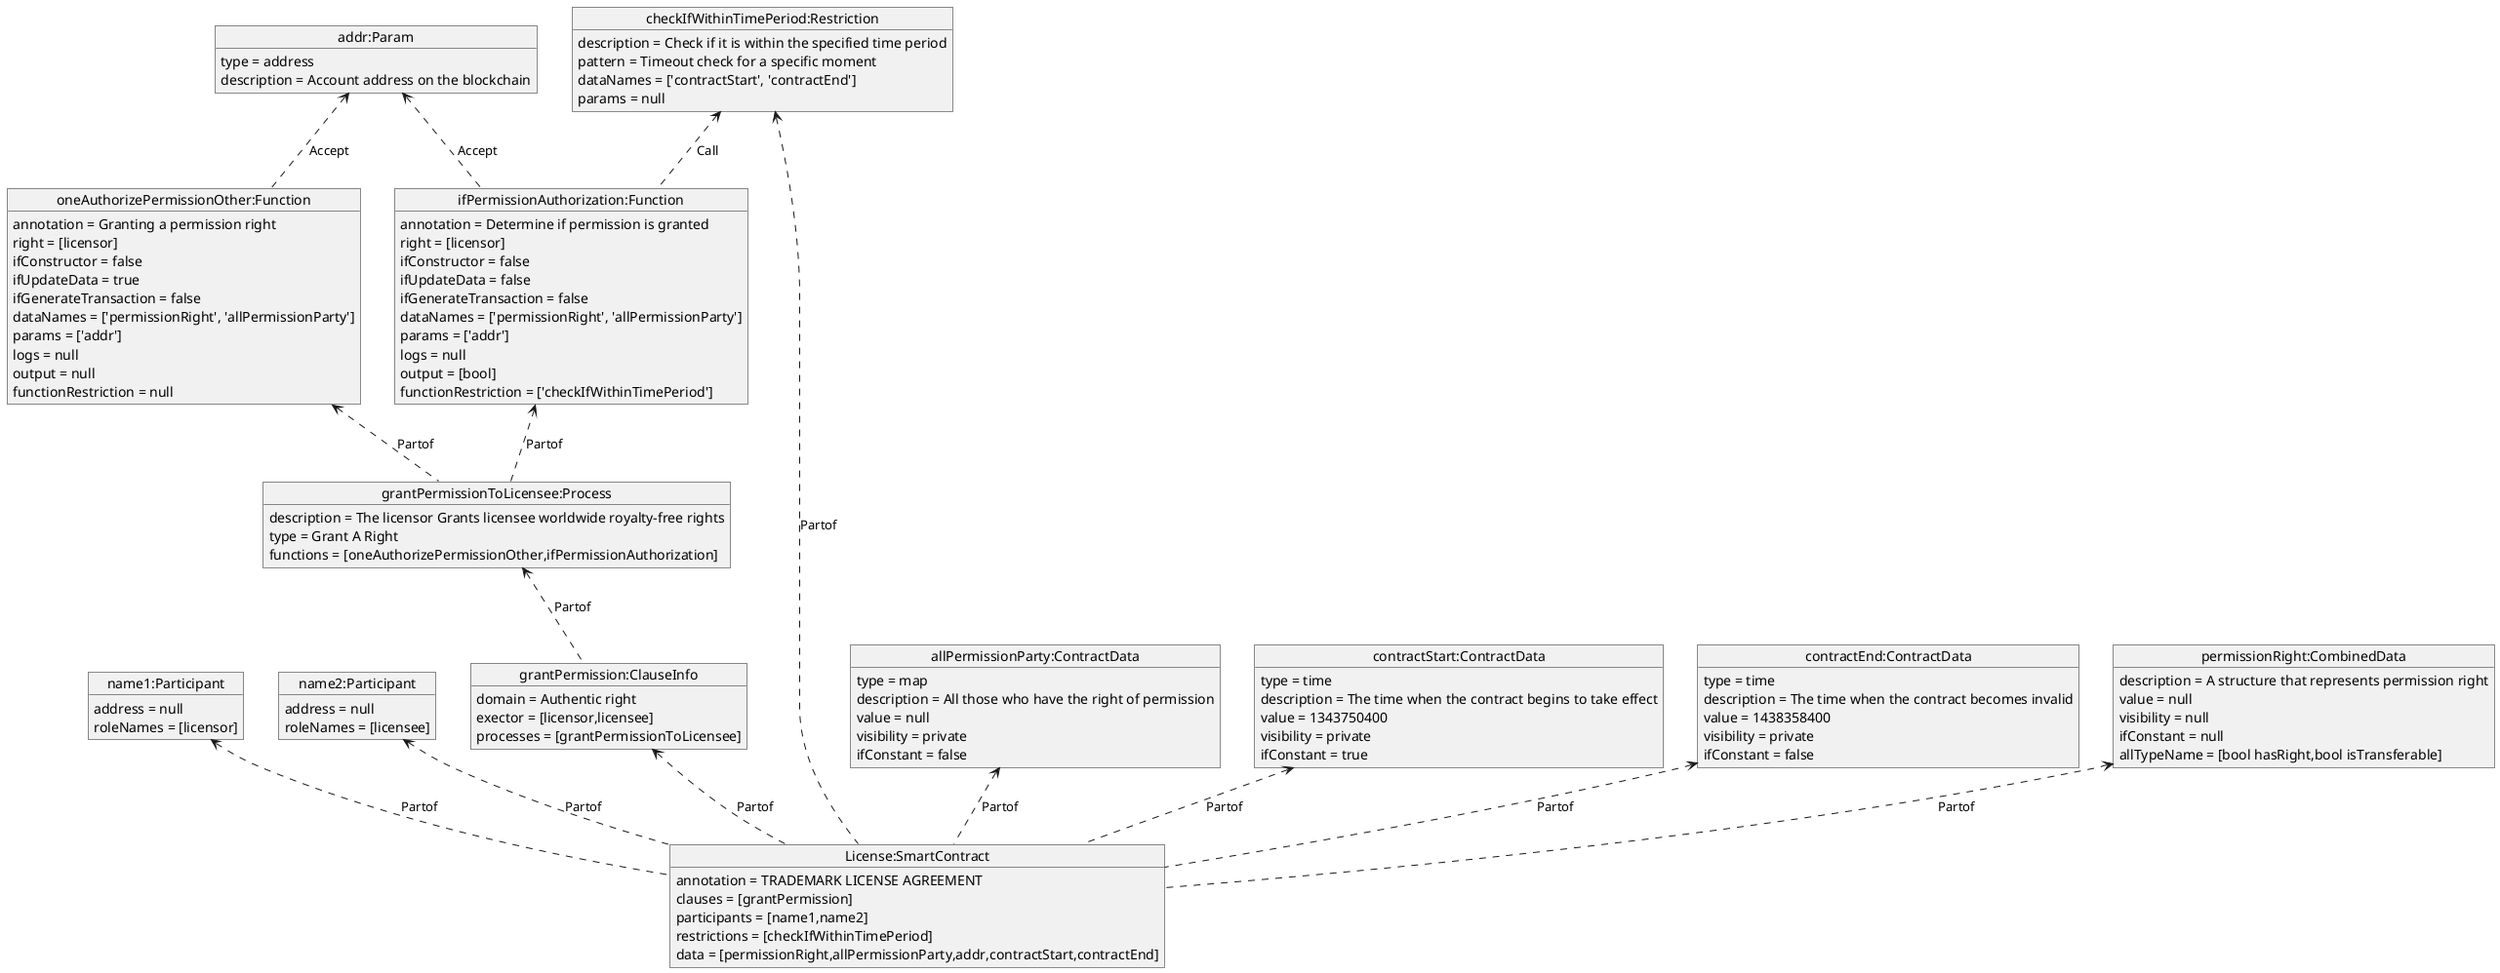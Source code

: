 @startuml
object "License:SmartContract" as License
License : annotation = TRADEMARK LICENSE AGREEMENT
License : clauses = [grantPermission]
License : participants = [name1,name2]
License : restrictions = [checkIfWithinTimePeriod]
License : data = [permissionRight,allPermissionParty,addr,contractStart,contractEnd]
object "name1:Participant" as name1
name1 : address = null
name1 : roleNames = [licensor]
object "name2:Participant" as name2
name2 : address = null
name2 : roleNames = [licensee]
object "grantPermission:ClauseInfo" as grantPermission
grantPermission : domain = Authentic right
grantPermission : exector = [licensor,licensee]
grantPermission : processes = [grantPermissionToLicensee]
object "grantPermissionToLicensee:Process" as grantPermissionToLicensee
grantPermissionToLicensee : description = The licensor Grants licensee worldwide royalty-free rights
grantPermissionToLicensee : type = Grant A Right
grantPermissionToLicensee : functions = [oneAuthorizePermissionOther,ifPermissionAuthorization]
object "oneAuthorizePermissionOther:Function" as oneAuthorizePermissionOther
oneAuthorizePermissionOther : annotation = Granting a permission right
oneAuthorizePermissionOther : right = [licensor]
oneAuthorizePermissionOther : ifConstructor = false
oneAuthorizePermissionOther : ifUpdateData = true
oneAuthorizePermissionOther : ifGenerateTransaction = false
oneAuthorizePermissionOther : dataNames = ['permissionRight', 'allPermissionParty']
oneAuthorizePermissionOther : params = ['addr']
oneAuthorizePermissionOther : logs = null
oneAuthorizePermissionOther : output = null
oneAuthorizePermissionOther : functionRestriction = null
object "ifPermissionAuthorization:Function" as ifPermissionAuthorization
ifPermissionAuthorization : annotation = Determine if permission is granted
ifPermissionAuthorization : right = [licensor]
ifPermissionAuthorization : ifConstructor = false
ifPermissionAuthorization : ifUpdateData = false
ifPermissionAuthorization : ifGenerateTransaction = false
ifPermissionAuthorization : dataNames = ['permissionRight', 'allPermissionParty']
ifPermissionAuthorization : params = ['addr']
ifPermissionAuthorization : logs = null
ifPermissionAuthorization : output = [bool]
ifPermissionAuthorization : functionRestriction = ['checkIfWithinTimePeriod']
object "checkIfWithinTimePeriod:Restriction" as checkIfWithinTimePeriod
checkIfWithinTimePeriod : description = Check if it is within the specified time period
checkIfWithinTimePeriod : pattern = Timeout check for a specific moment
checkIfWithinTimePeriod : dataNames = ['contractStart', 'contractEnd']
checkIfWithinTimePeriod : params = null
object "allPermissionParty:ContractData" as allPermissionParty
allPermissionParty : type = map
allPermissionParty : description = All those who have the right of permission
allPermissionParty : value = null
allPermissionParty : visibility = private
allPermissionParty : ifConstant = false
object "contractStart:ContractData" as contractStart
contractStart : type = time
contractStart : description = The time when the contract begins to take effect
contractStart : value = 1343750400
contractStart : visibility = private
contractStart : ifConstant = true
object "contractEnd:ContractData" as contractEnd
contractEnd : type = time
contractEnd : description = The time when the contract becomes invalid
contractEnd : value = 1438358400
contractEnd : visibility = private
contractEnd : ifConstant = false
object "permissionRight:CombinedData" as permissionRight
permissionRight : description = A structure that represents permission right
permissionRight : value = null
permissionRight : visibility = null
permissionRight : ifConstant = null
permissionRight : allTypeName = [bool hasRight,bool isTransferable]
object "addr:Param" as addr
addr : type = address
addr : description = Account address on the blockchain
name1<.. License: Partof
name2<.. License: Partof
grantPermission<.. License: Partof
grantPermissionToLicensee<.. grantPermission: Partof
oneAuthorizePermissionOther<.. grantPermissionToLicensee: Partof
ifPermissionAuthorization<.. grantPermissionToLicensee: Partof
checkIfWithinTimePeriod<.. ifPermissionAuthorization: Call
checkIfWithinTimePeriod<.. License: Partof
permissionRight<.. License: Partof
allPermissionParty<.. License: Partof
contractStart<.. License: Partof
contractEnd<.. License: Partof
addr<..oneAuthorizePermissionOther: Accept
addr<..ifPermissionAuthorization: Accept
@enduml
